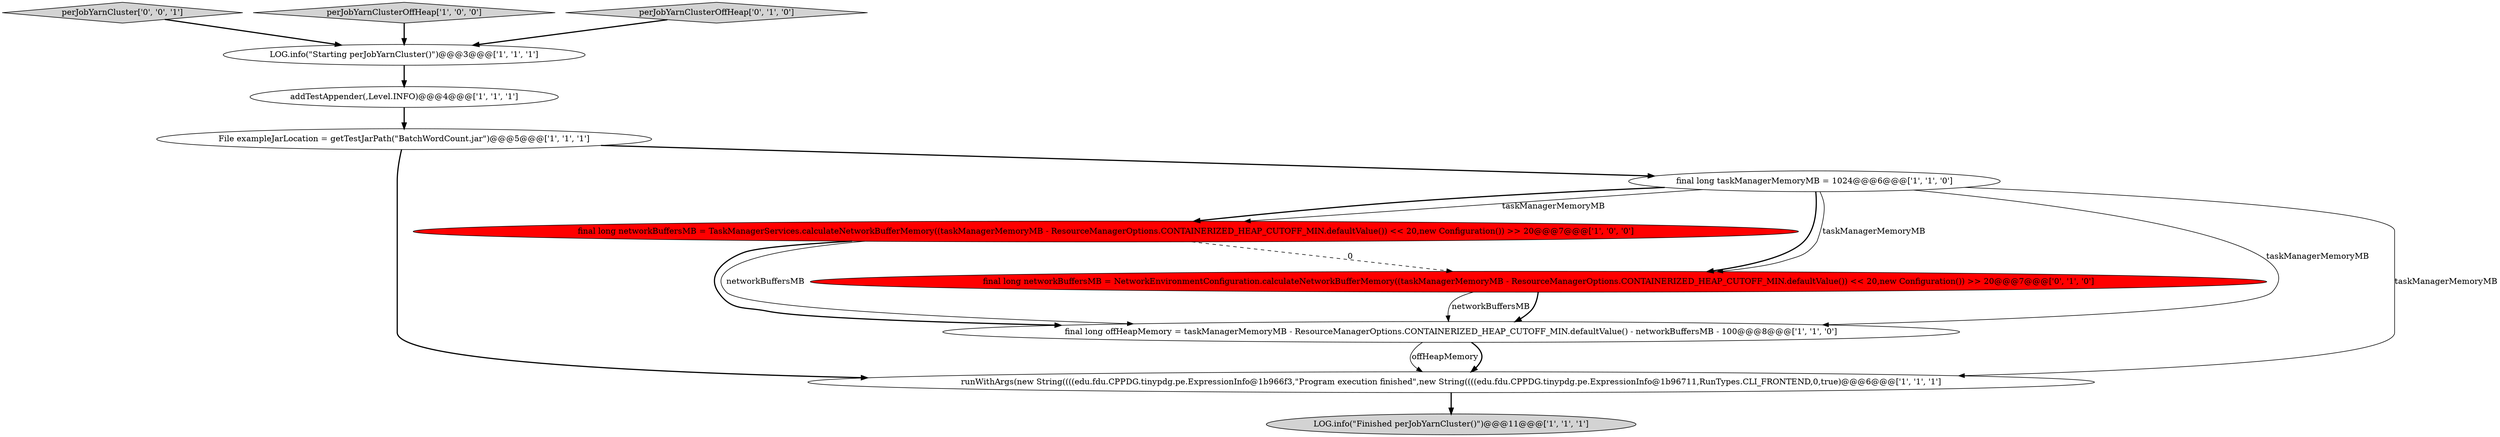 digraph {
6 [style = filled, label = "LOG.info(\"Finished perJobYarnCluster()\")@@@11@@@['1', '1', '1']", fillcolor = lightgray, shape = ellipse image = "AAA0AAABBB1BBB"];
11 [style = filled, label = "perJobYarnCluster['0', '0', '1']", fillcolor = lightgray, shape = diamond image = "AAA0AAABBB3BBB"];
8 [style = filled, label = "final long networkBuffersMB = TaskManagerServices.calculateNetworkBufferMemory((taskManagerMemoryMB - ResourceManagerOptions.CONTAINERIZED_HEAP_CUTOFF_MIN.defaultValue()) << 20,new Configuration()) >> 20@@@7@@@['1', '0', '0']", fillcolor = red, shape = ellipse image = "AAA1AAABBB1BBB"];
7 [style = filled, label = "addTestAppender(,Level.INFO)@@@4@@@['1', '1', '1']", fillcolor = white, shape = ellipse image = "AAA0AAABBB1BBB"];
10 [style = filled, label = "final long networkBuffersMB = NetworkEnvironmentConfiguration.calculateNetworkBufferMemory((taskManagerMemoryMB - ResourceManagerOptions.CONTAINERIZED_HEAP_CUTOFF_MIN.defaultValue()) << 20,new Configuration()) >> 20@@@7@@@['0', '1', '0']", fillcolor = red, shape = ellipse image = "AAA1AAABBB2BBB"];
3 [style = filled, label = "perJobYarnClusterOffHeap['1', '0', '0']", fillcolor = lightgray, shape = diamond image = "AAA0AAABBB1BBB"];
2 [style = filled, label = "runWithArgs(new String((((edu.fdu.CPPDG.tinypdg.pe.ExpressionInfo@1b966f3,\"Program execution finished\",new String((((edu.fdu.CPPDG.tinypdg.pe.ExpressionInfo@1b96711,RunTypes.CLI_FRONTEND,0,true)@@@6@@@['1', '1', '1']", fillcolor = white, shape = ellipse image = "AAA0AAABBB1BBB"];
9 [style = filled, label = "perJobYarnClusterOffHeap['0', '1', '0']", fillcolor = lightgray, shape = diamond image = "AAA0AAABBB2BBB"];
4 [style = filled, label = "final long taskManagerMemoryMB = 1024@@@6@@@['1', '1', '0']", fillcolor = white, shape = ellipse image = "AAA0AAABBB1BBB"];
0 [style = filled, label = "LOG.info(\"Starting perJobYarnCluster()\")@@@3@@@['1', '1', '1']", fillcolor = white, shape = ellipse image = "AAA0AAABBB1BBB"];
1 [style = filled, label = "File exampleJarLocation = getTestJarPath(\"BatchWordCount.jar\")@@@5@@@['1', '1', '1']", fillcolor = white, shape = ellipse image = "AAA0AAABBB1BBB"];
5 [style = filled, label = "final long offHeapMemory = taskManagerMemoryMB - ResourceManagerOptions.CONTAINERIZED_HEAP_CUTOFF_MIN.defaultValue() - networkBuffersMB - 100@@@8@@@['1', '1', '0']", fillcolor = white, shape = ellipse image = "AAA0AAABBB1BBB"];
4->10 [style = bold, label=""];
1->4 [style = bold, label=""];
7->1 [style = bold, label=""];
8->10 [style = dashed, label="0"];
9->0 [style = bold, label=""];
10->5 [style = solid, label="networkBuffersMB"];
2->6 [style = bold, label=""];
8->5 [style = solid, label="networkBuffersMB"];
3->0 [style = bold, label=""];
0->7 [style = bold, label=""];
5->2 [style = bold, label=""];
11->0 [style = bold, label=""];
10->5 [style = bold, label=""];
8->5 [style = bold, label=""];
4->5 [style = solid, label="taskManagerMemoryMB"];
4->8 [style = bold, label=""];
4->8 [style = solid, label="taskManagerMemoryMB"];
1->2 [style = bold, label=""];
4->10 [style = solid, label="taskManagerMemoryMB"];
4->2 [style = solid, label="taskManagerMemoryMB"];
5->2 [style = solid, label="offHeapMemory"];
}
